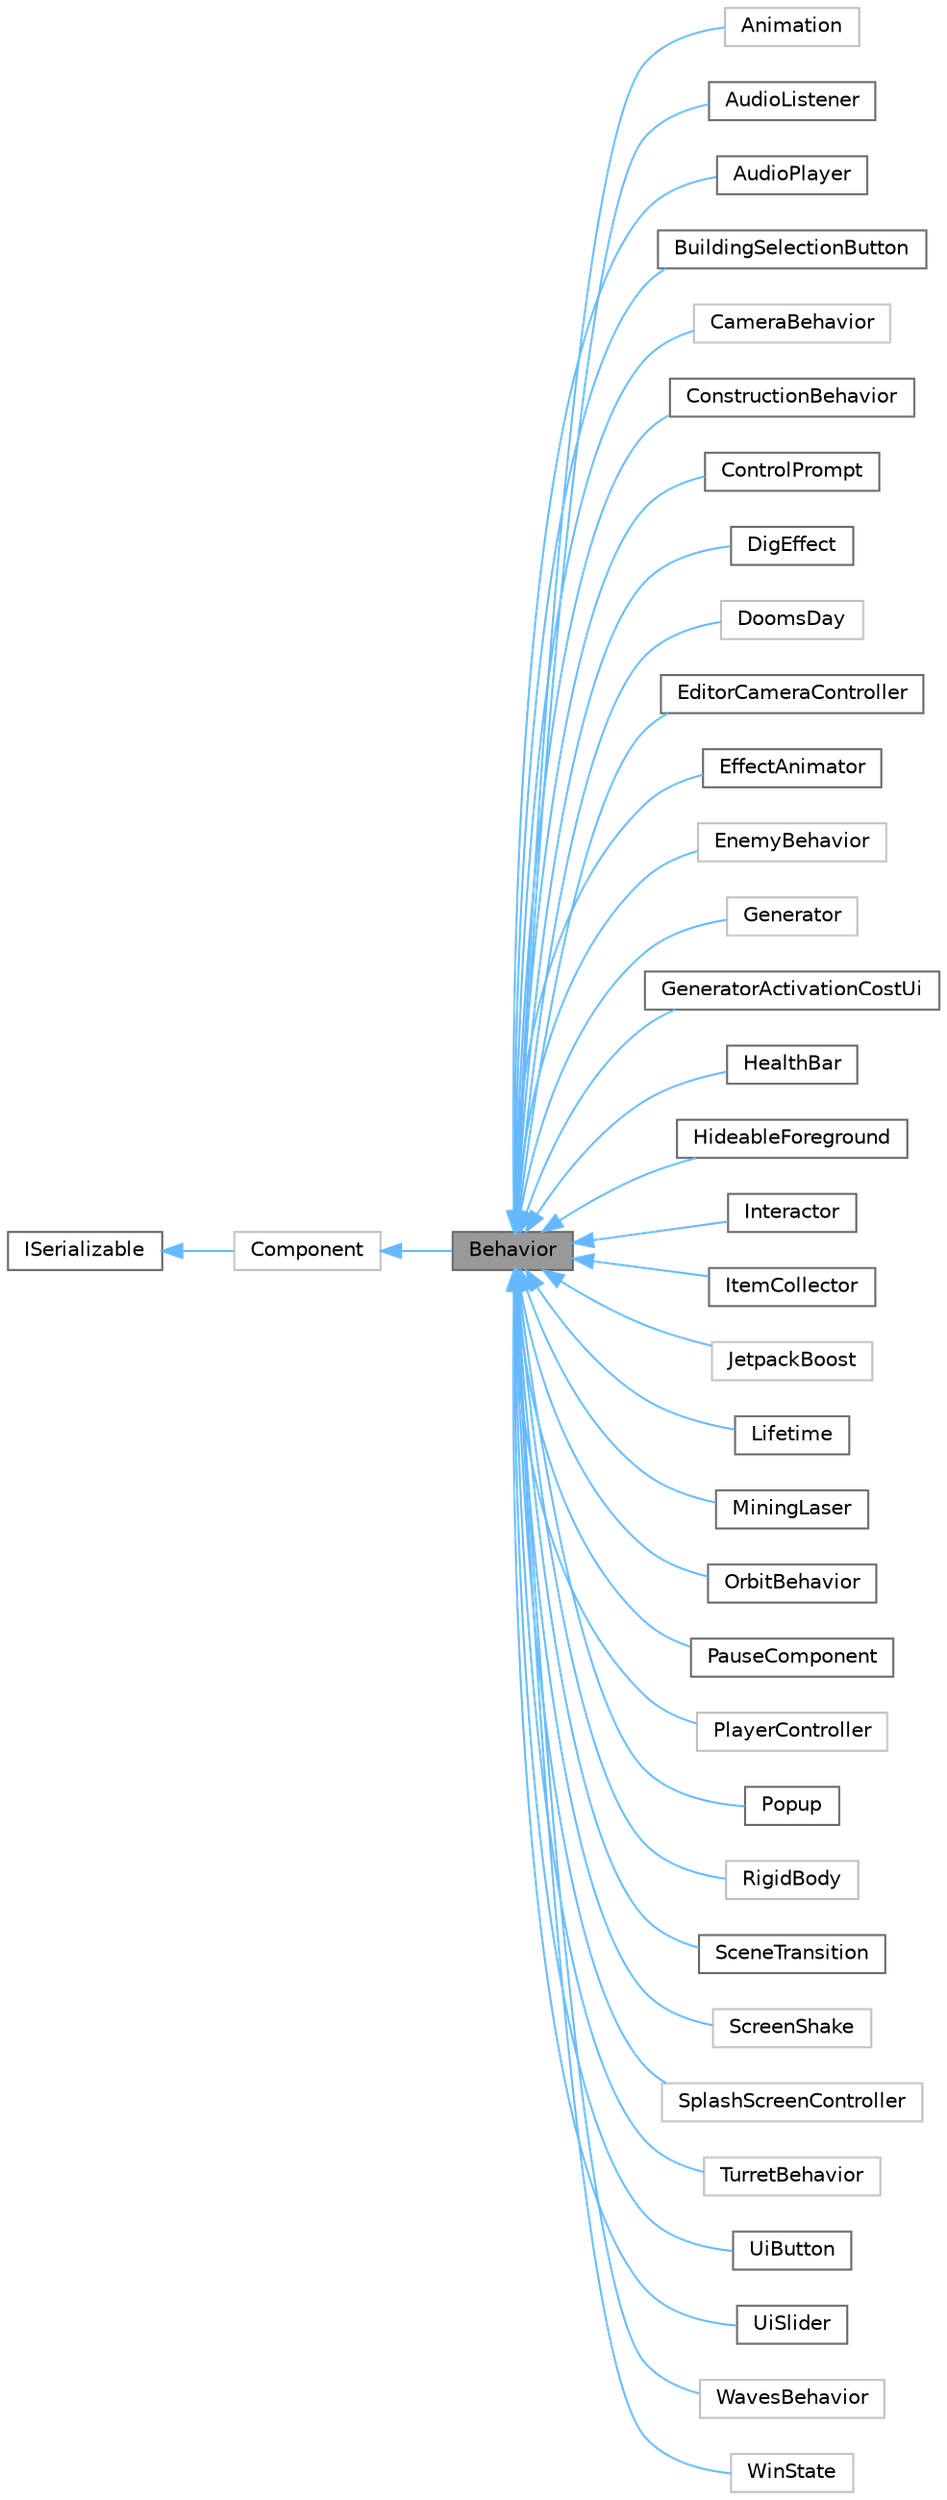 digraph "Behavior"
{
 // LATEX_PDF_SIZE
  bgcolor="transparent";
  edge [fontname=Helvetica,fontsize=10,labelfontname=Helvetica,labelfontsize=10];
  node [fontname=Helvetica,fontsize=10,shape=box,height=0.2,width=0.4];
  rankdir="LR";
  Node1 [id="Node000001",label="Behavior",height=0.2,width=0.4,color="gray40", fillcolor="grey60", style="filled", fontcolor="black",tooltip=" "];
  Node2 -> Node1 [id="edge1_Node000001_Node000002",dir="back",color="steelblue1",style="solid",tooltip=" "];
  Node2 [id="Node000002",label="Component",height=0.2,width=0.4,color="grey75", fillcolor="white", style="filled",URL="$d8/d6b/classComponent.html",tooltip=" "];
  Node3 -> Node2 [id="edge2_Node000002_Node000003",dir="back",color="steelblue1",style="solid",tooltip=" "];
  Node3 [id="Node000003",label="ISerializable",height=0.2,width=0.4,color="gray40", fillcolor="white", style="filled",URL="$db/df8/classISerializable.html",tooltip="interface for all serializable objects"];
  Node1 -> Node4 [id="edge3_Node000001_Node000004",dir="back",color="steelblue1",style="solid",tooltip=" "];
  Node4 [id="Node000004",label="Animation",height=0.2,width=0.4,color="grey75", fillcolor="white", style="filled",URL="$d0/d5d/classAnimation.html",tooltip=" "];
  Node1 -> Node5 [id="edge4_Node000001_Node000005",dir="back",color="steelblue1",style="solid",tooltip=" "];
  Node5 [id="Node000005",label="AudioListener",height=0.2,width=0.4,color="gray40", fillcolor="white", style="filled",URL="$de/d98/classAudioListener.html",tooltip="component that picks up spatial audio"];
  Node1 -> Node6 [id="edge5_Node000001_Node000006",dir="back",color="steelblue1",style="solid",tooltip=" "];
  Node6 [id="Node000006",label="AudioPlayer",height=0.2,width=0.4,color="gray40", fillcolor="white", style="filled",URL="$d2/d75/classAudioPlayer.html",tooltip="Component that can play audio."];
  Node1 -> Node7 [id="edge6_Node000001_Node000007",dir="back",color="steelblue1",style="solid",tooltip=" "];
  Node7 [id="Node000007",label="BuildingSelectionButton",height=0.2,width=0.4,color="gray40", fillcolor="white", style="filled",URL="$d9/de4/classBuildingSelectionButton.html",tooltip="button that selects which building the ConstructionManager should place"];
  Node1 -> Node8 [id="edge7_Node000001_Node000008",dir="back",color="steelblue1",style="solid",tooltip=" "];
  Node8 [id="Node000008",label="CameraBehavior",height=0.2,width=0.4,color="grey75", fillcolor="white", style="filled",URL="$dd/d87/classCameraBehavior.html",tooltip=" "];
  Node1 -> Node9 [id="edge8_Node000001_Node000009",dir="back",color="steelblue1",style="solid",tooltip=" "];
  Node9 [id="Node000009",label="ConstructionBehavior",height=0.2,width=0.4,color="gray40", fillcolor="white", style="filled",URL="$d0/de4/classConstructionBehavior.html",tooltip="Component that handles the construction of towers and modification of terrain."];
  Node1 -> Node10 [id="edge9_Node000001_Node000010",dir="back",color="steelblue1",style="solid",tooltip=" "];
  Node10 [id="Node000010",label="ControlPrompt",height=0.2,width=0.4,color="gray40", fillcolor="white", style="filled",URL="$dc/d18/classControlPrompt.html",tooltip="Displays a control prompt for an ActionReference."];
  Node1 -> Node11 [id="edge10_Node000001_Node000011",dir="back",color="steelblue1",style="solid",tooltip=" "];
  Node11 [id="Node000011",label="DigEffect",height=0.2,width=0.4,color="gray40", fillcolor="white", style="filled",URL="$da/df1/classDigEffect.html",tooltip="Behavior class for the dig particle effect."];
  Node1 -> Node12 [id="edge11_Node000001_Node000012",dir="back",color="steelblue1",style="solid",tooltip=" "];
  Node12 [id="Node000012",label="DoomsDay",height=0.2,width=0.4,color="grey75", fillcolor="white", style="filled",URL="$d6/d46/classDoomsDay.html",tooltip=" "];
  Node1 -> Node13 [id="edge12_Node000001_Node000013",dir="back",color="steelblue1",style="solid",tooltip=" "];
  Node13 [id="Node000013",label="EditorCameraController",height=0.2,width=0.4,color="gray40", fillcolor="white", style="filled",URL="$de/dc0/classEditorCameraController.html",tooltip="controls the camera while in the editor"];
  Node1 -> Node14 [id="edge13_Node000001_Node000014",dir="back",color="steelblue1",style="solid",tooltip=" "];
  Node14 [id="Node000014",label="EffectAnimator",height=0.2,width=0.4,color="gray40", fillcolor="white", style="filled",URL="$de/d09/classEffectAnimator.html",tooltip="Component that can play audio."];
  Node1 -> Node15 [id="edge14_Node000001_Node000015",dir="back",color="steelblue1",style="solid",tooltip=" "];
  Node15 [id="Node000015",label="EnemyBehavior",height=0.2,width=0.4,color="grey75", fillcolor="white", style="filled",URL="$d9/ddc/classEnemyBehavior.html",tooltip=" "];
  Node1 -> Node16 [id="edge15_Node000001_Node000016",dir="back",color="steelblue1",style="solid",tooltip=" "];
  Node16 [id="Node000016",label="Generator",height=0.2,width=0.4,color="grey75", fillcolor="white", style="filled",URL="$d9/d12/classGenerator.html",tooltip=" "];
  Node1 -> Node17 [id="edge16_Node000001_Node000017",dir="back",color="steelblue1",style="solid",tooltip=" "];
  Node17 [id="Node000017",label="GeneratorActivationCostUi",height=0.2,width=0.4,color="gray40", fillcolor="white", style="filled",URL="$db/d0d/classGeneratorActivationCostUi.html",tooltip="displays the costs of activating generators"];
  Node1 -> Node18 [id="edge17_Node000001_Node000018",dir="back",color="steelblue1",style="solid",tooltip=" "];
  Node18 [id="Node000018",label="HealthBar",height=0.2,width=0.4,color="gray40", fillcolor="white", style="filled",URL="$da/d50/classHealthBar.html",tooltip="health bar UI that displays offset from an Entity with a Health component"];
  Node1 -> Node19 [id="edge18_Node000001_Node000019",dir="back",color="steelblue1",style="solid",tooltip=" "];
  Node19 [id="Node000019",label="HideableForeground",height=0.2,width=0.4,color="gray40", fillcolor="white", style="filled",URL="$d9/d5a/classHideableForeground.html",tooltip="Component that hides an attached Sprite when it overlaps something."];
  Node1 -> Node20 [id="edge19_Node000001_Node000020",dir="back",color="steelblue1",style="solid",tooltip=" "];
  Node20 [id="Node000020",label="Interactor",height=0.2,width=0.4,color="gray40", fillcolor="white", style="filled",URL="$d3/ddb/classInteractor.html",tooltip="Behavior that can interact with nearby Interactable Components."];
  Node1 -> Node21 [id="edge20_Node000001_Node000021",dir="back",color="steelblue1",style="solid",tooltip=" "];
  Node21 [id="Node000021",label="ItemCollector",height=0.2,width=0.4,color="gray40", fillcolor="white", style="filled",URL="$d5/dad/classItemCollector.html",tooltip="Component that attracts and collects item entities in the world."];
  Node1 -> Node22 [id="edge21_Node000001_Node000022",dir="back",color="steelblue1",style="solid",tooltip=" "];
  Node22 [id="Node000022",label="JetpackBoost",height=0.2,width=0.4,color="grey75", fillcolor="white", style="filled",URL="$db/dba/classJetpackBoost.html",tooltip=" "];
  Node1 -> Node23 [id="edge22_Node000001_Node000023",dir="back",color="steelblue1",style="solid",tooltip=" "];
  Node23 [id="Node000023",label="Lifetime",height=0.2,width=0.4,color="gray40", fillcolor="white", style="filled",URL="$df/d8a/classLifetime.html",tooltip="Component that destroys it's Enity after a given length of time."];
  Node1 -> Node24 [id="edge23_Node000001_Node000024",dir="back",color="steelblue1",style="solid",tooltip=" "];
  Node24 [id="Node000024",label="MiningLaser",height=0.2,width=0.4,color="gray40", fillcolor="white", style="filled",URL="$d8/dc7/classMiningLaser.html",tooltip="Digging laser controllable by an entity."];
  Node1 -> Node25 [id="edge24_Node000001_Node000025",dir="back",color="steelblue1",style="solid",tooltip=" "];
  Node25 [id="Node000025",label="OrbitBehavior",height=0.2,width=0.4,color="gray40", fillcolor="white", style="filled",URL="$d4/d84/classOrbitBehavior.html",tooltip="This Behavior orbits the entity around a point."];
  Node1 -> Node26 [id="edge25_Node000001_Node000026",dir="back",color="steelblue1",style="solid",tooltip=" "];
  Node26 [id="Node000026",label="PauseComponent",height=0.2,width=0.4,color="gray40", fillcolor="white", style="filled",URL="$db/d2c/classPauseComponent.html",tooltip="DESCRIPTION HERE."];
  Node1 -> Node27 [id="edge26_Node000001_Node000027",dir="back",color="steelblue1",style="solid",tooltip=" "];
  Node27 [id="Node000027",label="PlayerController",height=0.2,width=0.4,color="grey75", fillcolor="white", style="filled",URL="$d8/d5e/classPlayerController.html",tooltip=" "];
  Node1 -> Node28 [id="edge27_Node000001_Node000028",dir="back",color="steelblue1",style="solid",tooltip=" "];
  Node28 [id="Node000028",label="Popup",height=0.2,width=0.4,color="gray40", fillcolor="white", style="filled",URL="$d7/d6b/classPopup.html",tooltip="A Popup is a behavior that will show a popup when a button is pressed."];
  Node1 -> Node29 [id="edge28_Node000001_Node000029",dir="back",color="steelblue1",style="solid",tooltip=" "];
  Node29 [id="Node000029",label="RigidBody",height=0.2,width=0.4,color="grey75", fillcolor="white", style="filled",URL="$d6/d88/classRigidBody.html",tooltip=" "];
  Node1 -> Node30 [id="edge29_Node000001_Node000030",dir="back",color="steelblue1",style="solid",tooltip=" "];
  Node30 [id="Node000030",label="SceneTransition",height=0.2,width=0.4,color="gray40", fillcolor="white", style="filled",URL="$d8/d52/classSceneTransition.html",tooltip="DESCRIPTION HERE."];
  Node1 -> Node31 [id="edge30_Node000001_Node000031",dir="back",color="steelblue1",style="solid",tooltip=" "];
  Node31 [id="Node000031",label="ScreenShake",height=0.2,width=0.4,color="grey75", fillcolor="white", style="filled",URL="$d7/d29/classScreenShake.html",tooltip=" "];
  Node1 -> Node32 [id="edge31_Node000001_Node000032",dir="back",color="steelblue1",style="solid",tooltip=" "];
  Node32 [id="Node000032",label="SplashScreenController",height=0.2,width=0.4,color="grey75", fillcolor="white", style="filled",URL="$d6/d7b/classSplashScreenController.html",tooltip=" "];
  Node1 -> Node33 [id="edge32_Node000001_Node000033",dir="back",color="steelblue1",style="solid",tooltip=" "];
  Node33 [id="Node000033",label="TurretBehavior",height=0.2,width=0.4,color="grey75", fillcolor="white", style="filled",URL="$d8/d53/classTurretBehavior.html",tooltip=" "];
  Node1 -> Node34 [id="edge33_Node000001_Node000034",dir="back",color="steelblue1",style="solid",tooltip=" "];
  Node34 [id="Node000034",label="UiButton",height=0.2,width=0.4,color="gray40", fillcolor="white", style="filled",URL="$d4/da3/classUiButton.html",tooltip="Ui Button that sends an event when clicked."];
  Node1 -> Node35 [id="edge34_Node000001_Node000035",dir="back",color="steelblue1",style="solid",tooltip=" "];
  Node35 [id="Node000035",label="UiSlider",height=0.2,width=0.4,color="gray40", fillcolor="white", style="filled",URL="$d4/d0a/classUiSlider.html",tooltip="Ui Slider component."];
  Node1 -> Node36 [id="edge35_Node000001_Node000036",dir="back",color="steelblue1",style="solid",tooltip=" "];
  Node36 [id="Node000036",label="WavesBehavior",height=0.2,width=0.4,color="grey75", fillcolor="white", style="filled",URL="$d5/d15/classWavesBehavior.html",tooltip=" "];
  Node1 -> Node37 [id="edge36_Node000001_Node000037",dir="back",color="steelblue1",style="solid",tooltip=" "];
  Node37 [id="Node000037",label="WinState",height=0.2,width=0.4,color="grey75", fillcolor="white", style="filled",URL="$de/d16/classWinState.html",tooltip=" "];
}
